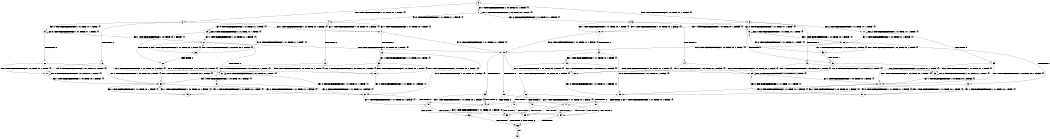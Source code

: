 digraph BCG {
size = "7, 10.5";
center = TRUE;
node [shape = circle];
0 [peripheries = 2];
0 -> 1 [label = "EX !1 !ATOMIC_EXCH_BRANCH (1, +0, TRUE, +0, 1, TRUE) !{}"];
0 -> 2 [label = "EX !2 !ATOMIC_EXCH_BRANCH (1, +1, TRUE, +1, 1, FALSE) !{}"];
0 -> 3 [label = "EX !0 !ATOMIC_EXCH_BRANCH (1, +1, TRUE, +1, 1, FALSE) !{}"];
1 -> 4 [label = "EX !2 !ATOMIC_EXCH_BRANCH (1, +1, TRUE, +1, 1, FALSE) !{}"];
1 -> 5 [label = "EX !0 !ATOMIC_EXCH_BRANCH (1, +1, TRUE, +1, 1, FALSE) !{}"];
1 -> 1 [label = "EX !1 !ATOMIC_EXCH_BRANCH (1, +0, TRUE, +0, 1, TRUE) !{}"];
2 -> 6 [label = "TERMINATE !2"];
2 -> 7 [label = "EX !1 !ATOMIC_EXCH_BRANCH (1, +0, TRUE, +0, 1, FALSE) !{}"];
2 -> 8 [label = "EX !0 !ATOMIC_EXCH_BRANCH (1, +1, TRUE, +1, 1, TRUE) !{}"];
3 -> 9 [label = "TERMINATE !0"];
3 -> 10 [label = "EX !1 !ATOMIC_EXCH_BRANCH (1, +0, TRUE, +0, 1, FALSE) !{}"];
3 -> 11 [label = "EX !2 !ATOMIC_EXCH_BRANCH (1, +1, TRUE, +1, 1, TRUE) !{}"];
4 -> 12 [label = "TERMINATE !2"];
4 -> 13 [label = "EX !0 !ATOMIC_EXCH_BRANCH (1, +1, TRUE, +1, 1, TRUE) !{}"];
4 -> 7 [label = "EX !1 !ATOMIC_EXCH_BRANCH (1, +0, TRUE, +0, 1, FALSE) !{}"];
5 -> 14 [label = "TERMINATE !0"];
5 -> 15 [label = "EX !2 !ATOMIC_EXCH_BRANCH (1, +1, TRUE, +1, 1, TRUE) !{}"];
5 -> 10 [label = "EX !1 !ATOMIC_EXCH_BRANCH (1, +0, TRUE, +0, 1, FALSE) !{}"];
6 -> 16 [label = "EX !1 !ATOMIC_EXCH_BRANCH (1, +0, TRUE, +0, 1, FALSE) !{}"];
6 -> 17 [label = "EX !0 !ATOMIC_EXCH_BRANCH (1, +1, TRUE, +1, 1, TRUE) !{}"];
7 -> 18 [label = "TERMINATE !2"];
7 -> 19 [label = "EX !0 !ATOMIC_EXCH_BRANCH (1, +1, TRUE, +1, 1, FALSE) !{}"];
7 -> 4 [label = "EX !1 !ATOMIC_EXCH_BRANCH (1, +1, TRUE, +0, 1, TRUE) !{}"];
8 -> 20 [label = "TERMINATE !2"];
8 -> 21 [label = "EX !1 !ATOMIC_EXCH_BRANCH (1, +0, TRUE, +0, 1, FALSE) !{}"];
8 -> 8 [label = "EX !0 !ATOMIC_EXCH_BRANCH (1, +1, TRUE, +1, 1, TRUE) !{}"];
9 -> 22 [label = "EX !1 !ATOMIC_EXCH_BRANCH (1, +0, TRUE, +0, 1, FALSE) !{}"];
9 -> 23 [label = "EX !2 !ATOMIC_EXCH_BRANCH (1, +1, TRUE, +1, 1, TRUE) !{}"];
10 -> 24 [label = "TERMINATE !0"];
10 -> 19 [label = "EX !2 !ATOMIC_EXCH_BRANCH (1, +1, TRUE, +1, 1, FALSE) !{}"];
10 -> 5 [label = "EX !1 !ATOMIC_EXCH_BRANCH (1, +1, TRUE, +0, 1, TRUE) !{}"];
11 -> 25 [label = "TERMINATE !0"];
11 -> 26 [label = "EX !1 !ATOMIC_EXCH_BRANCH (1, +0, TRUE, +0, 1, FALSE) !{}"];
11 -> 11 [label = "EX !2 !ATOMIC_EXCH_BRANCH (1, +1, TRUE, +1, 1, TRUE) !{}"];
12 -> 16 [label = "EX !1 !ATOMIC_EXCH_BRANCH (1, +0, TRUE, +0, 1, FALSE) !{}"];
12 -> 27 [label = "EX !0 !ATOMIC_EXCH_BRANCH (1, +1, TRUE, +1, 1, TRUE) !{}"];
13 -> 28 [label = "TERMINATE !2"];
13 -> 21 [label = "EX !1 !ATOMIC_EXCH_BRANCH (1, +0, TRUE, +0, 1, FALSE) !{}"];
13 -> 13 [label = "EX !0 !ATOMIC_EXCH_BRANCH (1, +1, TRUE, +1, 1, TRUE) !{}"];
14 -> 22 [label = "EX !1 !ATOMIC_EXCH_BRANCH (1, +0, TRUE, +0, 1, FALSE) !{}"];
14 -> 29 [label = "EX !2 !ATOMIC_EXCH_BRANCH (1, +1, TRUE, +1, 1, TRUE) !{}"];
15 -> 30 [label = "TERMINATE !0"];
15 -> 15 [label = "EX !2 !ATOMIC_EXCH_BRANCH (1, +1, TRUE, +1, 1, TRUE) !{}"];
15 -> 26 [label = "EX !1 !ATOMIC_EXCH_BRANCH (1, +0, TRUE, +0, 1, FALSE) !{}"];
16 -> 31 [label = "EX !0 !ATOMIC_EXCH_BRANCH (1, +1, TRUE, +1, 1, FALSE) !{}"];
16 -> 32 [label = "EX !1 !ATOMIC_EXCH_BRANCH (1, +1, TRUE, +0, 1, TRUE) !{}"];
17 -> 33 [label = "EX !1 !ATOMIC_EXCH_BRANCH (1, +0, TRUE, +0, 1, FALSE) !{}"];
17 -> 17 [label = "EX !0 !ATOMIC_EXCH_BRANCH (1, +1, TRUE, +1, 1, TRUE) !{}"];
18 -> 32 [label = "EX !1 !ATOMIC_EXCH_BRANCH (1, +1, TRUE, +0, 1, TRUE) !{}"];
18 -> 31 [label = "EX !0 !ATOMIC_EXCH_BRANCH (1, +1, TRUE, +1, 1, FALSE) !{}"];
19 -> 34 [label = "TERMINATE !2"];
19 -> 35 [label = "TERMINATE !0"];
19 -> 36 [label = "EX !1 !ATOMIC_EXCH_BRANCH (1, +1, TRUE, +0, 1, FALSE) !{}"];
20 -> 17 [label = "EX !0 !ATOMIC_EXCH_BRANCH (1, +1, TRUE, +1, 1, TRUE) !{}"];
20 -> 33 [label = "EX !1 !ATOMIC_EXCH_BRANCH (1, +0, TRUE, +0, 1, FALSE) !{}"];
21 -> 37 [label = "TERMINATE !2"];
21 -> 38 [label = "EX !1 !ATOMIC_EXCH_BRANCH (1, +1, TRUE, +0, 1, TRUE) !{}"];
21 -> 19 [label = "EX !0 !ATOMIC_EXCH_BRANCH (1, +1, TRUE, +1, 1, FALSE) !{}"];
22 -> 39 [label = "EX !2 !ATOMIC_EXCH_BRANCH (1, +1, TRUE, +1, 1, FALSE) !{}"];
22 -> 40 [label = "EX !1 !ATOMIC_EXCH_BRANCH (1, +1, TRUE, +0, 1, TRUE) !{}"];
23 -> 41 [label = "EX !1 !ATOMIC_EXCH_BRANCH (1, +0, TRUE, +0, 1, FALSE) !{}"];
23 -> 23 [label = "EX !2 !ATOMIC_EXCH_BRANCH (1, +1, TRUE, +1, 1, TRUE) !{}"];
24 -> 40 [label = "EX !1 !ATOMIC_EXCH_BRANCH (1, +1, TRUE, +0, 1, TRUE) !{}"];
24 -> 39 [label = "EX !2 !ATOMIC_EXCH_BRANCH (1, +1, TRUE, +1, 1, FALSE) !{}"];
25 -> 23 [label = "EX !2 !ATOMIC_EXCH_BRANCH (1, +1, TRUE, +1, 1, TRUE) !{}"];
25 -> 41 [label = "EX !1 !ATOMIC_EXCH_BRANCH (1, +0, TRUE, +0, 1, FALSE) !{}"];
26 -> 42 [label = "TERMINATE !0"];
26 -> 19 [label = "EX !2 !ATOMIC_EXCH_BRANCH (1, +1, TRUE, +1, 1, FALSE) !{}"];
26 -> 43 [label = "EX !1 !ATOMIC_EXCH_BRANCH (1, +1, TRUE, +0, 1, TRUE) !{}"];
27 -> 33 [label = "EX !1 !ATOMIC_EXCH_BRANCH (1, +0, TRUE, +0, 1, FALSE) !{}"];
27 -> 27 [label = "EX !0 !ATOMIC_EXCH_BRANCH (1, +1, TRUE, +1, 1, TRUE) !{}"];
28 -> 33 [label = "EX !1 !ATOMIC_EXCH_BRANCH (1, +0, TRUE, +0, 1, FALSE) !{}"];
28 -> 27 [label = "EX !0 !ATOMIC_EXCH_BRANCH (1, +1, TRUE, +1, 1, TRUE) !{}"];
29 -> 29 [label = "EX !2 !ATOMIC_EXCH_BRANCH (1, +1, TRUE, +1, 1, TRUE) !{}"];
29 -> 41 [label = "EX !1 !ATOMIC_EXCH_BRANCH (1, +0, TRUE, +0, 1, FALSE) !{}"];
30 -> 29 [label = "EX !2 !ATOMIC_EXCH_BRANCH (1, +1, TRUE, +1, 1, TRUE) !{}"];
30 -> 41 [label = "EX !1 !ATOMIC_EXCH_BRANCH (1, +0, TRUE, +0, 1, FALSE) !{}"];
31 -> 44 [label = "TERMINATE !0"];
31 -> 45 [label = "EX !1 !ATOMIC_EXCH_BRANCH (1, +1, TRUE, +0, 1, FALSE) !{}"];
32 -> 27 [label = "EX !0 !ATOMIC_EXCH_BRANCH (1, +1, TRUE, +1, 1, TRUE) !{}"];
32 -> 16 [label = "EX !1 !ATOMIC_EXCH_BRANCH (1, +0, TRUE, +0, 1, FALSE) !{}"];
33 -> 46 [label = "EX !1 !ATOMIC_EXCH_BRANCH (1, +1, TRUE, +0, 1, TRUE) !{}"];
33 -> 31 [label = "EX !0 !ATOMIC_EXCH_BRANCH (1, +1, TRUE, +1, 1, FALSE) !{}"];
34 -> 45 [label = "EX !1 !ATOMIC_EXCH_BRANCH (1, +1, TRUE, +0, 1, FALSE) !{}"];
34 -> 44 [label = "TERMINATE !0"];
35 -> 47 [label = "EX !1 !ATOMIC_EXCH_BRANCH (1, +1, TRUE, +0, 1, FALSE) !{}"];
35 -> 44 [label = "TERMINATE !2"];
36 -> 48 [label = "TERMINATE !1"];
36 -> 49 [label = "TERMINATE !2"];
36 -> 50 [label = "TERMINATE !0"];
37 -> 46 [label = "EX !1 !ATOMIC_EXCH_BRANCH (1, +1, TRUE, +0, 1, TRUE) !{}"];
37 -> 31 [label = "EX !0 !ATOMIC_EXCH_BRANCH (1, +1, TRUE, +1, 1, FALSE) !{}"];
38 -> 28 [label = "TERMINATE !2"];
38 -> 21 [label = "EX !1 !ATOMIC_EXCH_BRANCH (1, +0, TRUE, +0, 1, FALSE) !{}"];
38 -> 13 [label = "EX !0 !ATOMIC_EXCH_BRANCH (1, +1, TRUE, +1, 1, TRUE) !{}"];
39 -> 44 [label = "TERMINATE !2"];
39 -> 47 [label = "EX !1 !ATOMIC_EXCH_BRANCH (1, +1, TRUE, +0, 1, FALSE) !{}"];
40 -> 29 [label = "EX !2 !ATOMIC_EXCH_BRANCH (1, +1, TRUE, +1, 1, TRUE) !{}"];
40 -> 22 [label = "EX !1 !ATOMIC_EXCH_BRANCH (1, +0, TRUE, +0, 1, FALSE) !{}"];
41 -> 39 [label = "EX !2 !ATOMIC_EXCH_BRANCH (1, +1, TRUE, +1, 1, FALSE) !{}"];
41 -> 51 [label = "EX !1 !ATOMIC_EXCH_BRANCH (1, +1, TRUE, +0, 1, TRUE) !{}"];
42 -> 39 [label = "EX !2 !ATOMIC_EXCH_BRANCH (1, +1, TRUE, +1, 1, FALSE) !{}"];
42 -> 51 [label = "EX !1 !ATOMIC_EXCH_BRANCH (1, +1, TRUE, +0, 1, TRUE) !{}"];
43 -> 30 [label = "TERMINATE !0"];
43 -> 15 [label = "EX !2 !ATOMIC_EXCH_BRANCH (1, +1, TRUE, +1, 1, TRUE) !{}"];
43 -> 26 [label = "EX !1 !ATOMIC_EXCH_BRANCH (1, +0, TRUE, +0, 1, FALSE) !{}"];
44 -> 52 [label = "EX !1 !ATOMIC_EXCH_BRANCH (1, +1, TRUE, +0, 1, FALSE) !{}"];
45 -> 53 [label = "TERMINATE !1"];
45 -> 54 [label = "TERMINATE !0"];
46 -> 33 [label = "EX !1 !ATOMIC_EXCH_BRANCH (1, +0, TRUE, +0, 1, FALSE) !{}"];
46 -> 27 [label = "EX !0 !ATOMIC_EXCH_BRANCH (1, +1, TRUE, +1, 1, TRUE) !{}"];
47 -> 55 [label = "TERMINATE !1"];
47 -> 54 [label = "TERMINATE !2"];
48 -> 53 [label = "TERMINATE !2"];
48 -> 55 [label = "TERMINATE !0"];
49 -> 53 [label = "TERMINATE !1"];
49 -> 54 [label = "TERMINATE !0"];
50 -> 55 [label = "TERMINATE !1"];
50 -> 54 [label = "TERMINATE !2"];
51 -> 29 [label = "EX !2 !ATOMIC_EXCH_BRANCH (1, +1, TRUE, +1, 1, TRUE) !{}"];
51 -> 41 [label = "EX !1 !ATOMIC_EXCH_BRANCH (1, +0, TRUE, +0, 1, FALSE) !{}"];
52 -> 56 [label = "TERMINATE !1"];
53 -> 56 [label = "TERMINATE !0"];
54 -> 56 [label = "TERMINATE !1"];
55 -> 56 [label = "TERMINATE !2"];
56 -> 57 [label = "exit"];
}
